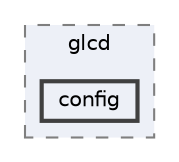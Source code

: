 digraph "C:/microchip/harmony3/gfx/middleware/legato/driver/controller/glcd/config"
{
 // INTERACTIVE_SVG=YES
 // LATEX_PDF_SIZE
  bgcolor="transparent";
  edge [fontname=Helvetica,fontsize=10,labelfontname=Helvetica,labelfontsize=10];
  node [fontname=Helvetica,fontsize=10,shape=box,height=0.2,width=0.4];
  compound=true
  subgraph clusterdir_023121f983d52950566f2f51d94b9fe4 {
    graph [ bgcolor="#edf0f7", pencolor="grey50", label="glcd", fontname=Helvetica,fontsize=10 style="filled,dashed", URL="dir_023121f983d52950566f2f51d94b9fe4.html",tooltip=""]
  dir_a52fc9948f88b0cec04ce96319278739 [label="config", fillcolor="#edf0f7", color="grey25", style="filled,bold", URL="dir_a52fc9948f88b0cec04ce96319278739.html",tooltip=""];
  }
}
